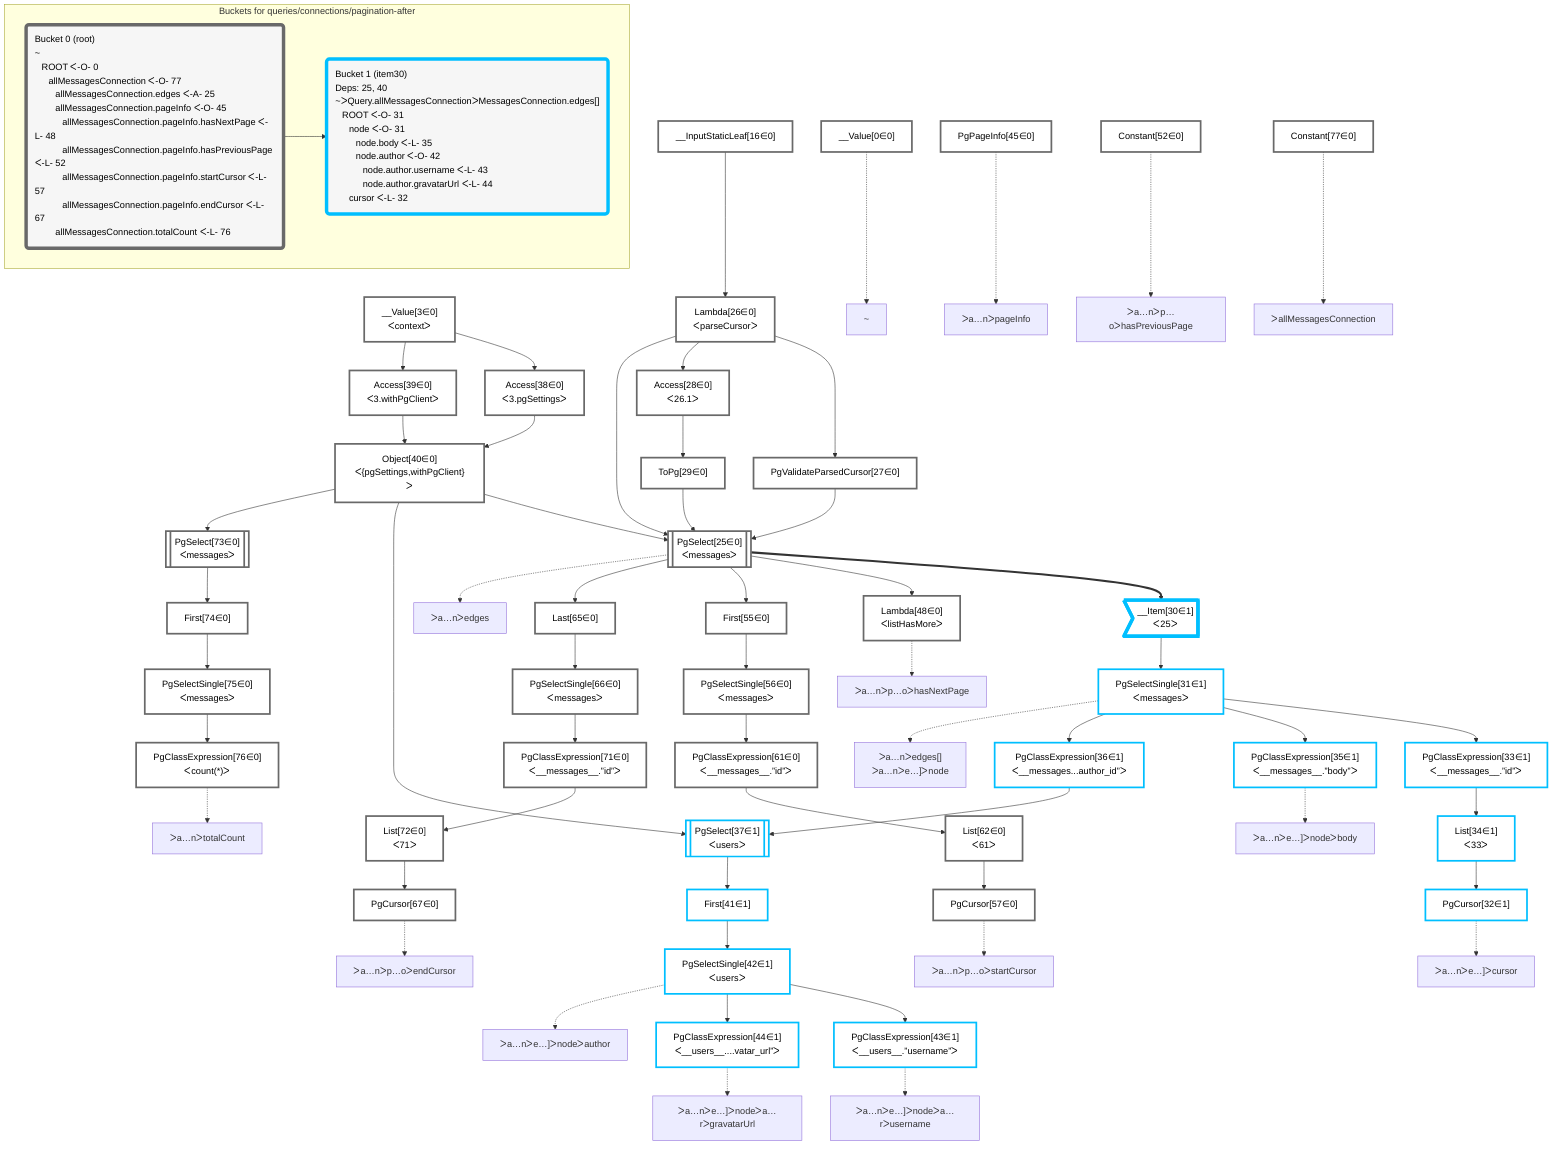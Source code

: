 graph TD
    classDef path fill:#eee,stroke:#000,color:#000
    classDef plan fill:#fff,stroke-width:3px,color:#000
    classDef itemplan fill:#fff,stroke-width:6px,color:#000
    classDef sideeffectplan fill:#f00,stroke-width:6px,color:#000
    classDef bucket fill:#f6f6f6,color:#000,stroke-width:6px,text-align:left


    %% define plans
    __Value0["__Value[0∈0]"]:::plan
    __Value3["__Value[3∈0]<br />ᐸcontextᐳ"]:::plan
    __InputStaticLeaf16["__InputStaticLeaf[16∈0]"]:::plan
    Access38["Access[38∈0]<br />ᐸ3.pgSettingsᐳ"]:::plan
    Access39["Access[39∈0]<br />ᐸ3.withPgClientᐳ"]:::plan
    Object40["Object[40∈0]<br />ᐸ{pgSettings,withPgClient}ᐳ"]:::plan
    Constant77["Constant[77∈0]"]:::plan
    Lambda26["Lambda[26∈0]<br />ᐸparseCursorᐳ"]:::plan
    PgValidateParsedCursor27["PgValidateParsedCursor[27∈0]"]:::plan
    Access28["Access[28∈0]<br />ᐸ26.1ᐳ"]:::plan
    ToPg29["ToPg[29∈0]"]:::plan
    PgSelect25[["PgSelect[25∈0]<br />ᐸmessagesᐳ"]]:::plan
    __Item30>"__Item[30∈1]<br />ᐸ25ᐳ"]:::itemplan
    PgSelectSingle31["PgSelectSingle[31∈1]<br />ᐸmessagesᐳ"]:::plan
    PgClassExpression33["PgClassExpression[33∈1]<br />ᐸ__messages__.”id”ᐳ"]:::plan
    List34["List[34∈1]<br />ᐸ33ᐳ"]:::plan
    PgCursor32["PgCursor[32∈1]"]:::plan
    PgClassExpression35["PgClassExpression[35∈1]<br />ᐸ__messages__.”body”ᐳ"]:::plan
    PgClassExpression36["PgClassExpression[36∈1]<br />ᐸ__messages...author_id”ᐳ"]:::plan
    PgSelect37[["PgSelect[37∈1]<br />ᐸusersᐳ"]]:::plan
    First41["First[41∈1]"]:::plan
    PgSelectSingle42["PgSelectSingle[42∈1]<br />ᐸusersᐳ"]:::plan
    PgClassExpression43["PgClassExpression[43∈1]<br />ᐸ__users__.”username”ᐳ"]:::plan
    PgClassExpression44["PgClassExpression[44∈1]<br />ᐸ__users__....vatar_url”ᐳ"]:::plan
    PgPageInfo45["PgPageInfo[45∈0]"]:::plan
    Lambda48["Lambda[48∈0]<br />ᐸlistHasMoreᐳ"]:::plan
    Constant52["Constant[52∈0]"]:::plan
    First55["First[55∈0]"]:::plan
    PgSelectSingle56["PgSelectSingle[56∈0]<br />ᐸmessagesᐳ"]:::plan
    PgClassExpression61["PgClassExpression[61∈0]<br />ᐸ__messages__.”id”ᐳ"]:::plan
    List62["List[62∈0]<br />ᐸ61ᐳ"]:::plan
    PgCursor57["PgCursor[57∈0]"]:::plan
    Last65["Last[65∈0]"]:::plan
    PgSelectSingle66["PgSelectSingle[66∈0]<br />ᐸmessagesᐳ"]:::plan
    PgClassExpression71["PgClassExpression[71∈0]<br />ᐸ__messages__.”id”ᐳ"]:::plan
    List72["List[72∈0]<br />ᐸ71ᐳ"]:::plan
    PgCursor67["PgCursor[67∈0]"]:::plan
    PgSelect73[["PgSelect[73∈0]<br />ᐸmessagesᐳ"]]:::plan
    First74["First[74∈0]"]:::plan
    PgSelectSingle75["PgSelectSingle[75∈0]<br />ᐸmessagesᐳ"]:::plan
    PgClassExpression76["PgClassExpression[76∈0]<br />ᐸcount(*)ᐳ"]:::plan

    %% plan dependencies
    __Value3 --> Access38
    __Value3 --> Access39
    Access38 & Access39 --> Object40
    __InputStaticLeaf16 --> Lambda26
    Lambda26 --> PgValidateParsedCursor27
    Lambda26 --> Access28
    Access28 --> ToPg29
    Object40 & Lambda26 & PgValidateParsedCursor27 & ToPg29 --> PgSelect25
    PgSelect25 ==> __Item30
    __Item30 --> PgSelectSingle31
    PgSelectSingle31 --> PgClassExpression33
    PgClassExpression33 --> List34
    List34 --> PgCursor32
    PgSelectSingle31 --> PgClassExpression35
    PgSelectSingle31 --> PgClassExpression36
    Object40 & PgClassExpression36 --> PgSelect37
    PgSelect37 --> First41
    First41 --> PgSelectSingle42
    PgSelectSingle42 --> PgClassExpression43
    PgSelectSingle42 --> PgClassExpression44
    PgSelect25 --> Lambda48
    PgSelect25 --> First55
    First55 --> PgSelectSingle56
    PgSelectSingle56 --> PgClassExpression61
    PgClassExpression61 --> List62
    List62 --> PgCursor57
    PgSelect25 --> Last65
    Last65 --> PgSelectSingle66
    PgSelectSingle66 --> PgClassExpression71
    PgClassExpression71 --> List72
    List72 --> PgCursor67
    Object40 --> PgSelect73
    PgSelect73 --> First74
    First74 --> PgSelectSingle75
    PgSelectSingle75 --> PgClassExpression76

    %% plan-to-path relationships
    P0["~"]
    __Value0 -.-> P0
    P25["ᐳa…nᐳedges"]
    PgSelect25 -.-> P25
    P31["ᐳa…nᐳedges[]<br />ᐳa…nᐳe…]ᐳnode"]
    PgSelectSingle31 -.-> P31
    P32["ᐳa…nᐳe…]ᐳcursor"]
    PgCursor32 -.-> P32
    P35["ᐳa…nᐳe…]ᐳnodeᐳbody"]
    PgClassExpression35 -.-> P35
    P42["ᐳa…nᐳe…]ᐳnodeᐳauthor"]
    PgSelectSingle42 -.-> P42
    P43["ᐳa…nᐳe…]ᐳnodeᐳa…rᐳusername"]
    PgClassExpression43 -.-> P43
    P44["ᐳa…nᐳe…]ᐳnodeᐳa…rᐳgravatarUrl"]
    PgClassExpression44 -.-> P44
    P45["ᐳa…nᐳpageInfo"]
    PgPageInfo45 -.-> P45
    P48["ᐳa…nᐳp…oᐳhasNextPage"]
    Lambda48 -.-> P48
    P52["ᐳa…nᐳp…oᐳhasPreviousPage"]
    Constant52 -.-> P52
    P57["ᐳa…nᐳp…oᐳstartCursor"]
    PgCursor57 -.-> P57
    P67["ᐳa…nᐳp…oᐳendCursor"]
    PgCursor67 -.-> P67
    P76["ᐳa…nᐳtotalCount"]
    PgClassExpression76 -.-> P76
    P77["ᐳallMessagesConnection"]
    Constant77 -.-> P77

    subgraph "Buckets for queries/connections/pagination-after"
    Bucket0("Bucket 0 (root)<br />~<br />⠀ROOT ᐸ-O- 0<br />⠀⠀allMessagesConnection ᐸ-O- 77<br />⠀⠀⠀allMessagesConnection.edges ᐸ-A- 25<br />⠀⠀⠀allMessagesConnection.pageInfo ᐸ-O- 45<br />⠀⠀⠀⠀allMessagesConnection.pageInfo.hasNextPage ᐸ-L- 48<br />⠀⠀⠀⠀allMessagesConnection.pageInfo.hasPreviousPage ᐸ-L- 52<br />⠀⠀⠀⠀allMessagesConnection.pageInfo.startCursor ᐸ-L- 57<br />⠀⠀⠀⠀allMessagesConnection.pageInfo.endCursor ᐸ-L- 67<br />⠀⠀⠀allMessagesConnection.totalCount ᐸ-L- 76"):::bucket
    classDef bucket0 stroke:#696969
    class Bucket0,__Value0,__Value3,__InputStaticLeaf16,PgSelect25,Lambda26,PgValidateParsedCursor27,Access28,ToPg29,Access38,Access39,Object40,PgPageInfo45,Lambda48,Constant52,First55,PgSelectSingle56,PgCursor57,PgClassExpression61,List62,Last65,PgSelectSingle66,PgCursor67,PgClassExpression71,List72,PgSelect73,First74,PgSelectSingle75,PgClassExpression76,Constant77 bucket0
    Bucket1("Bucket 1 (item30)<br />Deps: 25, 40<br />~ᐳQuery.allMessagesConnectionᐳMessagesConnection.edges[]<br />⠀ROOT ᐸ-O- 31<br />⠀⠀node ᐸ-O- 31<br />⠀⠀⠀node.body ᐸ-L- 35<br />⠀⠀⠀node.author ᐸ-O- 42<br />⠀⠀⠀⠀node.author.username ᐸ-L- 43<br />⠀⠀⠀⠀node.author.gravatarUrl ᐸ-L- 44<br />⠀⠀cursor ᐸ-L- 32"):::bucket
    classDef bucket1 stroke:#00bfff
    class Bucket1,__Item30,PgSelectSingle31,PgCursor32,PgClassExpression33,List34,PgClassExpression35,PgClassExpression36,PgSelect37,First41,PgSelectSingle42,PgClassExpression43,PgClassExpression44 bucket1
    Bucket0 --> Bucket1
    end